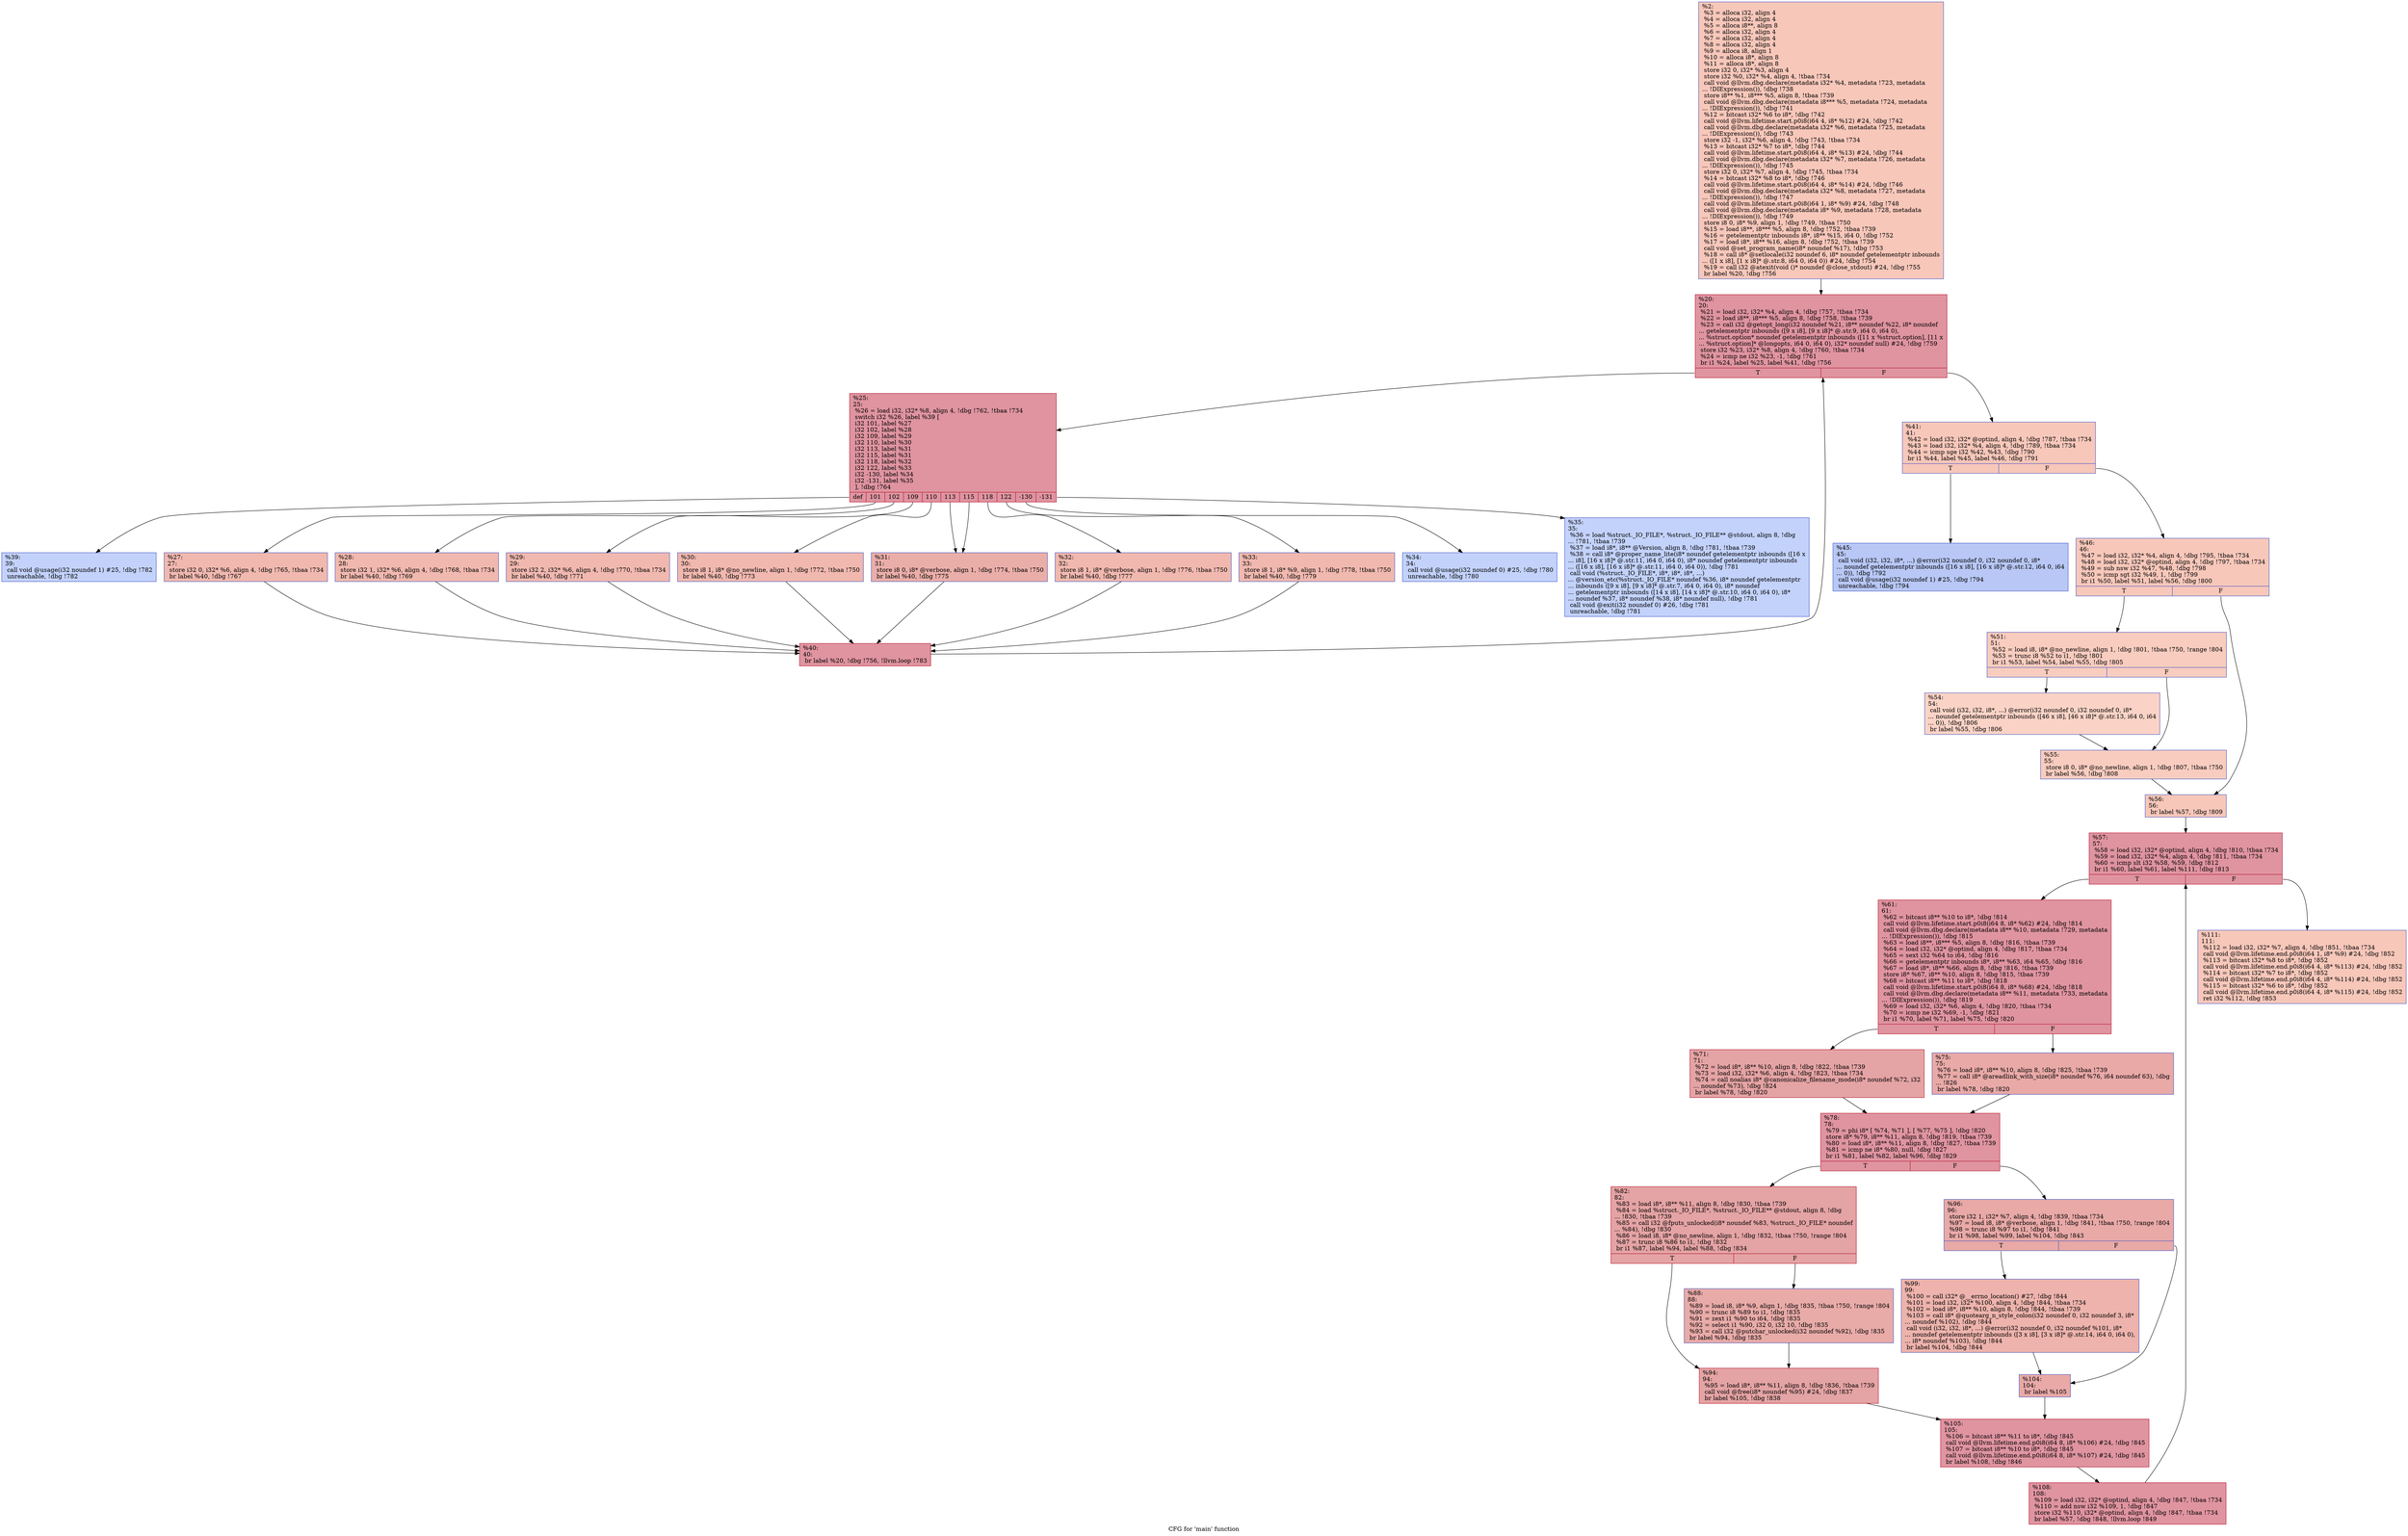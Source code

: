 digraph "CFG for 'main' function" {
	label="CFG for 'main' function";

	Node0x188caa0 [shape=record,color="#3d50c3ff", style=filled, fillcolor="#ec7f6370",label="{%2:\l  %3 = alloca i32, align 4\l  %4 = alloca i32, align 4\l  %5 = alloca i8**, align 8\l  %6 = alloca i32, align 4\l  %7 = alloca i32, align 4\l  %8 = alloca i32, align 4\l  %9 = alloca i8, align 1\l  %10 = alloca i8*, align 8\l  %11 = alloca i8*, align 8\l  store i32 0, i32* %3, align 4\l  store i32 %0, i32* %4, align 4, !tbaa !734\l  call void @llvm.dbg.declare(metadata i32* %4, metadata !723, metadata\l... !DIExpression()), !dbg !738\l  store i8** %1, i8*** %5, align 8, !tbaa !739\l  call void @llvm.dbg.declare(metadata i8*** %5, metadata !724, metadata\l... !DIExpression()), !dbg !741\l  %12 = bitcast i32* %6 to i8*, !dbg !742\l  call void @llvm.lifetime.start.p0i8(i64 4, i8* %12) #24, !dbg !742\l  call void @llvm.dbg.declare(metadata i32* %6, metadata !725, metadata\l... !DIExpression()), !dbg !743\l  store i32 -1, i32* %6, align 4, !dbg !743, !tbaa !734\l  %13 = bitcast i32* %7 to i8*, !dbg !744\l  call void @llvm.lifetime.start.p0i8(i64 4, i8* %13) #24, !dbg !744\l  call void @llvm.dbg.declare(metadata i32* %7, metadata !726, metadata\l... !DIExpression()), !dbg !745\l  store i32 0, i32* %7, align 4, !dbg !745, !tbaa !734\l  %14 = bitcast i32* %8 to i8*, !dbg !746\l  call void @llvm.lifetime.start.p0i8(i64 4, i8* %14) #24, !dbg !746\l  call void @llvm.dbg.declare(metadata i32* %8, metadata !727, metadata\l... !DIExpression()), !dbg !747\l  call void @llvm.lifetime.start.p0i8(i64 1, i8* %9) #24, !dbg !748\l  call void @llvm.dbg.declare(metadata i8* %9, metadata !728, metadata\l... !DIExpression()), !dbg !749\l  store i8 0, i8* %9, align 1, !dbg !749, !tbaa !750\l  %15 = load i8**, i8*** %5, align 8, !dbg !752, !tbaa !739\l  %16 = getelementptr inbounds i8*, i8** %15, i64 0, !dbg !752\l  %17 = load i8*, i8** %16, align 8, !dbg !752, !tbaa !739\l  call void @set_program_name(i8* noundef %17), !dbg !753\l  %18 = call i8* @setlocale(i32 noundef 6, i8* noundef getelementptr inbounds\l... ([1 x i8], [1 x i8]* @.str.8, i64 0, i64 0)) #24, !dbg !754\l  %19 = call i32 @atexit(void ()* noundef @close_stdout) #24, !dbg !755\l  br label %20, !dbg !756\l}"];
	Node0x188caa0 -> Node0x188cc10;
	Node0x188cc10 [shape=record,color="#b70d28ff", style=filled, fillcolor="#b70d2870",label="{%20:\l20:                                               \l  %21 = load i32, i32* %4, align 4, !dbg !757, !tbaa !734\l  %22 = load i8**, i8*** %5, align 8, !dbg !758, !tbaa !739\l  %23 = call i32 @getopt_long(i32 noundef %21, i8** noundef %22, i8* noundef\l... getelementptr inbounds ([9 x i8], [9 x i8]* @.str.9, i64 0, i64 0),\l... %struct.option* noundef getelementptr inbounds ([11 x %struct.option], [11 x\l... %struct.option]* @longopts, i64 0, i64 0), i32* noundef null) #24, !dbg !759\l  store i32 %23, i32* %8, align 4, !dbg !760, !tbaa !734\l  %24 = icmp ne i32 %23, -1, !dbg !761\l  br i1 %24, label %25, label %41, !dbg !756\l|{<s0>T|<s1>F}}"];
	Node0x188cc10:s0 -> Node0x188cc60;
	Node0x188cc10:s1 -> Node0x188d020;
	Node0x188cc60 [shape=record,color="#b70d28ff", style=filled, fillcolor="#b70d2870",label="{%25:\l25:                                               \l  %26 = load i32, i32* %8, align 4, !dbg !762, !tbaa !734\l  switch i32 %26, label %39 [\l    i32 101, label %27\l    i32 102, label %28\l    i32 109, label %29\l    i32 110, label %30\l    i32 113, label %31\l    i32 115, label %31\l    i32 118, label %32\l    i32 122, label %33\l    i32 -130, label %34\l    i32 -131, label %35\l  ], !dbg !764\l|{<s0>def|<s1>101|<s2>102|<s3>109|<s4>110|<s5>113|<s6>115|<s7>118|<s8>122|<s9>-130|<s10>-131}}"];
	Node0x188cc60:s0 -> Node0x188cf80;
	Node0x188cc60:s1 -> Node0x188ccb0;
	Node0x188cc60:s2 -> Node0x188cd00;
	Node0x188cc60:s3 -> Node0x188cd50;
	Node0x188cc60:s4 -> Node0x188cda0;
	Node0x188cc60:s5 -> Node0x188cdf0;
	Node0x188cc60:s6 -> Node0x188cdf0;
	Node0x188cc60:s7 -> Node0x188ce40;
	Node0x188cc60:s8 -> Node0x188ce90;
	Node0x188cc60:s9 -> Node0x188cee0;
	Node0x188cc60:s10 -> Node0x188cf30;
	Node0x188ccb0 [shape=record,color="#3d50c3ff", style=filled, fillcolor="#dc5d4a70",label="{%27:\l27:                                               \l  store i32 0, i32* %6, align 4, !dbg !765, !tbaa !734\l  br label %40, !dbg !767\l}"];
	Node0x188ccb0 -> Node0x188cfd0;
	Node0x188cd00 [shape=record,color="#3d50c3ff", style=filled, fillcolor="#dc5d4a70",label="{%28:\l28:                                               \l  store i32 1, i32* %6, align 4, !dbg !768, !tbaa !734\l  br label %40, !dbg !769\l}"];
	Node0x188cd00 -> Node0x188cfd0;
	Node0x188cd50 [shape=record,color="#3d50c3ff", style=filled, fillcolor="#dc5d4a70",label="{%29:\l29:                                               \l  store i32 2, i32* %6, align 4, !dbg !770, !tbaa !734\l  br label %40, !dbg !771\l}"];
	Node0x188cd50 -> Node0x188cfd0;
	Node0x188cda0 [shape=record,color="#3d50c3ff", style=filled, fillcolor="#dc5d4a70",label="{%30:\l30:                                               \l  store i8 1, i8* @no_newline, align 1, !dbg !772, !tbaa !750\l  br label %40, !dbg !773\l}"];
	Node0x188cda0 -> Node0x188cfd0;
	Node0x188cdf0 [shape=record,color="#3d50c3ff", style=filled, fillcolor="#d0473d70",label="{%31:\l31:                                               \l  store i8 0, i8* @verbose, align 1, !dbg !774, !tbaa !750\l  br label %40, !dbg !775\l}"];
	Node0x188cdf0 -> Node0x188cfd0;
	Node0x188ce40 [shape=record,color="#3d50c3ff", style=filled, fillcolor="#dc5d4a70",label="{%32:\l32:                                               \l  store i8 1, i8* @verbose, align 1, !dbg !776, !tbaa !750\l  br label %40, !dbg !777\l}"];
	Node0x188ce40 -> Node0x188cfd0;
	Node0x188ce90 [shape=record,color="#3d50c3ff", style=filled, fillcolor="#dc5d4a70",label="{%33:\l33:                                               \l  store i8 1, i8* %9, align 1, !dbg !778, !tbaa !750\l  br label %40, !dbg !779\l}"];
	Node0x188ce90 -> Node0x188cfd0;
	Node0x188cee0 [shape=record,color="#3d50c3ff", style=filled, fillcolor="#779af770",label="{%34:\l34:                                               \l  call void @usage(i32 noundef 0) #25, !dbg !780\l  unreachable, !dbg !780\l}"];
	Node0x188cf30 [shape=record,color="#3d50c3ff", style=filled, fillcolor="#779af770",label="{%35:\l35:                                               \l  %36 = load %struct._IO_FILE*, %struct._IO_FILE** @stdout, align 8, !dbg\l... !781, !tbaa !739\l  %37 = load i8*, i8** @Version, align 8, !dbg !781, !tbaa !739\l  %38 = call i8* @proper_name_lite(i8* noundef getelementptr inbounds ([16 x\l... i8], [16 x i8]* @.str.11, i64 0, i64 0), i8* noundef getelementptr inbounds\l... ([16 x i8], [16 x i8]* @.str.11, i64 0, i64 0)), !dbg !781\l  call void (%struct._IO_FILE*, i8*, i8*, i8*, ...)\l... @version_etc(%struct._IO_FILE* noundef %36, i8* noundef getelementptr\l... inbounds ([9 x i8], [9 x i8]* @.str.7, i64 0, i64 0), i8* noundef\l... getelementptr inbounds ([14 x i8], [14 x i8]* @.str.10, i64 0, i64 0), i8*\l... noundef %37, i8* noundef %38, i8* noundef null), !dbg !781\l  call void @exit(i32 noundef 0) #26, !dbg !781\l  unreachable, !dbg !781\l}"];
	Node0x188cf80 [shape=record,color="#3d50c3ff", style=filled, fillcolor="#779af770",label="{%39:\l39:                                               \l  call void @usage(i32 noundef 1) #25, !dbg !782\l  unreachable, !dbg !782\l}"];
	Node0x188cfd0 [shape=record,color="#b70d28ff", style=filled, fillcolor="#b70d2870",label="{%40:\l40:                                               \l  br label %20, !dbg !756, !llvm.loop !783\l}"];
	Node0x188cfd0 -> Node0x188cc10;
	Node0x188d020 [shape=record,color="#3d50c3ff", style=filled, fillcolor="#ec7f6370",label="{%41:\l41:                                               \l  %42 = load i32, i32* @optind, align 4, !dbg !787, !tbaa !734\l  %43 = load i32, i32* %4, align 4, !dbg !789, !tbaa !734\l  %44 = icmp sge i32 %42, %43, !dbg !790\l  br i1 %44, label %45, label %46, !dbg !791\l|{<s0>T|<s1>F}}"];
	Node0x188d020:s0 -> Node0x188d070;
	Node0x188d020:s1 -> Node0x188d0c0;
	Node0x188d070 [shape=record,color="#3d50c3ff", style=filled, fillcolor="#5f7fe870",label="{%45:\l45:                                               \l  call void (i32, i32, i8*, ...) @error(i32 noundef 0, i32 noundef 0, i8*\l... noundef getelementptr inbounds ([16 x i8], [16 x i8]* @.str.12, i64 0, i64\l... 0)), !dbg !792\l  call void @usage(i32 noundef 1) #25, !dbg !794\l  unreachable, !dbg !794\l}"];
	Node0x188d0c0 [shape=record,color="#3d50c3ff", style=filled, fillcolor="#ec7f6370",label="{%46:\l46:                                               \l  %47 = load i32, i32* %4, align 4, !dbg !795, !tbaa !734\l  %48 = load i32, i32* @optind, align 4, !dbg !797, !tbaa !734\l  %49 = sub nsw i32 %47, %48, !dbg !798\l  %50 = icmp sgt i32 %49, 1, !dbg !799\l  br i1 %50, label %51, label %56, !dbg !800\l|{<s0>T|<s1>F}}"];
	Node0x188d0c0:s0 -> Node0x188d110;
	Node0x188d0c0:s1 -> Node0x188d200;
	Node0x188d110 [shape=record,color="#3d50c3ff", style=filled, fillcolor="#f08b6e70",label="{%51:\l51:                                               \l  %52 = load i8, i8* @no_newline, align 1, !dbg !801, !tbaa !750, !range !804\l  %53 = trunc i8 %52 to i1, !dbg !801\l  br i1 %53, label %54, label %55, !dbg !805\l|{<s0>T|<s1>F}}"];
	Node0x188d110:s0 -> Node0x188d160;
	Node0x188d110:s1 -> Node0x188d1b0;
	Node0x188d160 [shape=record,color="#3d50c3ff", style=filled, fillcolor="#f59c7d70",label="{%54:\l54:                                               \l  call void (i32, i32, i8*, ...) @error(i32 noundef 0, i32 noundef 0, i8*\l... noundef getelementptr inbounds ([46 x i8], [46 x i8]* @.str.13, i64 0, i64\l... 0)), !dbg !806\l  br label %55, !dbg !806\l}"];
	Node0x188d160 -> Node0x188d1b0;
	Node0x188d1b0 [shape=record,color="#3d50c3ff", style=filled, fillcolor="#f08b6e70",label="{%55:\l55:                                               \l  store i8 0, i8* @no_newline, align 1, !dbg !807, !tbaa !750\l  br label %56, !dbg !808\l}"];
	Node0x188d1b0 -> Node0x188d200;
	Node0x188d200 [shape=record,color="#3d50c3ff", style=filled, fillcolor="#ec7f6370",label="{%56:\l56:                                               \l  br label %57, !dbg !809\l}"];
	Node0x188d200 -> Node0x188d250;
	Node0x188d250 [shape=record,color="#b70d28ff", style=filled, fillcolor="#b70d2870",label="{%57:\l57:                                               \l  %58 = load i32, i32* @optind, align 4, !dbg !810, !tbaa !734\l  %59 = load i32, i32* %4, align 4, !dbg !811, !tbaa !734\l  %60 = icmp slt i32 %58, %59, !dbg !812\l  br i1 %60, label %61, label %111, !dbg !813\l|{<s0>T|<s1>F}}"];
	Node0x188d250:s0 -> Node0x188d2a0;
	Node0x188d250:s1 -> Node0x188d660;
	Node0x188d2a0 [shape=record,color="#b70d28ff", style=filled, fillcolor="#b70d2870",label="{%61:\l61:                                               \l  %62 = bitcast i8** %10 to i8*, !dbg !814\l  call void @llvm.lifetime.start.p0i8(i64 8, i8* %62) #24, !dbg !814\l  call void @llvm.dbg.declare(metadata i8** %10, metadata !729, metadata\l... !DIExpression()), !dbg !815\l  %63 = load i8**, i8*** %5, align 8, !dbg !816, !tbaa !739\l  %64 = load i32, i32* @optind, align 4, !dbg !817, !tbaa !734\l  %65 = sext i32 %64 to i64, !dbg !816\l  %66 = getelementptr inbounds i8*, i8** %63, i64 %65, !dbg !816\l  %67 = load i8*, i8** %66, align 8, !dbg !816, !tbaa !739\l  store i8* %67, i8** %10, align 8, !dbg !815, !tbaa !739\l  %68 = bitcast i8** %11 to i8*, !dbg !818\l  call void @llvm.lifetime.start.p0i8(i64 8, i8* %68) #24, !dbg !818\l  call void @llvm.dbg.declare(metadata i8** %11, metadata !733, metadata\l... !DIExpression()), !dbg !819\l  %69 = load i32, i32* %6, align 4, !dbg !820, !tbaa !734\l  %70 = icmp ne i32 %69, -1, !dbg !821\l  br i1 %70, label %71, label %75, !dbg !820\l|{<s0>T|<s1>F}}"];
	Node0x188d2a0:s0 -> Node0x188d2f0;
	Node0x188d2a0:s1 -> Node0x188d340;
	Node0x188d2f0 [shape=record,color="#b70d28ff", style=filled, fillcolor="#c32e3170",label="{%71:\l71:                                               \l  %72 = load i8*, i8** %10, align 8, !dbg !822, !tbaa !739\l  %73 = load i32, i32* %6, align 4, !dbg !823, !tbaa !734\l  %74 = call noalias i8* @canonicalize_filename_mode(i8* noundef %72, i32\l... noundef %73), !dbg !824\l  br label %78, !dbg !820\l}"];
	Node0x188d2f0 -> Node0x188d390;
	Node0x188d340 [shape=record,color="#3d50c3ff", style=filled, fillcolor="#ca3b3770",label="{%75:\l75:                                               \l  %76 = load i8*, i8** %10, align 8, !dbg !825, !tbaa !739\l  %77 = call i8* @areadlink_with_size(i8* noundef %76, i64 noundef 63), !dbg\l... !826\l  br label %78, !dbg !820\l}"];
	Node0x188d340 -> Node0x188d390;
	Node0x188d390 [shape=record,color="#b70d28ff", style=filled, fillcolor="#b70d2870",label="{%78:\l78:                                               \l  %79 = phi i8* [ %74, %71 ], [ %77, %75 ], !dbg !820\l  store i8* %79, i8** %11, align 8, !dbg !819, !tbaa !739\l  %80 = load i8*, i8** %11, align 8, !dbg !827, !tbaa !739\l  %81 = icmp ne i8* %80, null, !dbg !827\l  br i1 %81, label %82, label %96, !dbg !829\l|{<s0>T|<s1>F}}"];
	Node0x188d390:s0 -> Node0x188d3e0;
	Node0x188d390:s1 -> Node0x188d4d0;
	Node0x188d3e0 [shape=record,color="#b70d28ff", style=filled, fillcolor="#c32e3170",label="{%82:\l82:                                               \l  %83 = load i8*, i8** %11, align 8, !dbg !830, !tbaa !739\l  %84 = load %struct._IO_FILE*, %struct._IO_FILE** @stdout, align 8, !dbg\l... !830, !tbaa !739\l  %85 = call i32 @fputs_unlocked(i8* noundef %83, %struct._IO_FILE* noundef\l... %84), !dbg !830\l  %86 = load i8, i8* @no_newline, align 1, !dbg !832, !tbaa !750, !range !804\l  %87 = trunc i8 %86 to i1, !dbg !832\l  br i1 %87, label %94, label %88, !dbg !834\l|{<s0>T|<s1>F}}"];
	Node0x188d3e0:s0 -> Node0x188d480;
	Node0x188d3e0:s1 -> Node0x188d430;
	Node0x188d430 [shape=record,color="#3d50c3ff", style=filled, fillcolor="#cc403a70",label="{%88:\l88:                                               \l  %89 = load i8, i8* %9, align 1, !dbg !835, !tbaa !750, !range !804\l  %90 = trunc i8 %89 to i1, !dbg !835\l  %91 = zext i1 %90 to i64, !dbg !835\l  %92 = select i1 %90, i32 0, i32 10, !dbg !835\l  %93 = call i32 @putchar_unlocked(i32 noundef %92), !dbg !835\l  br label %94, !dbg !835\l}"];
	Node0x188d430 -> Node0x188d480;
	Node0x188d480 [shape=record,color="#b70d28ff", style=filled, fillcolor="#c32e3170",label="{%94:\l94:                                               \l  %95 = load i8*, i8** %11, align 8, !dbg !836, !tbaa !739\l  call void @free(i8* noundef %95) #24, !dbg !837\l  br label %105, !dbg !838\l}"];
	Node0x188d480 -> Node0x188d5c0;
	Node0x188d4d0 [shape=record,color="#3d50c3ff", style=filled, fillcolor="#ca3b3770",label="{%96:\l96:                                               \l  store i32 1, i32* %7, align 4, !dbg !839, !tbaa !734\l  %97 = load i8, i8* @verbose, align 1, !dbg !841, !tbaa !750, !range !804\l  %98 = trunc i8 %97 to i1, !dbg !841\l  br i1 %98, label %99, label %104, !dbg !843\l|{<s0>T|<s1>F}}"];
	Node0x188d4d0:s0 -> Node0x188d520;
	Node0x188d4d0:s1 -> Node0x188d570;
	Node0x188d520 [shape=record,color="#3d50c3ff", style=filled, fillcolor="#d6524470",label="{%99:\l99:                                               \l  %100 = call i32* @__errno_location() #27, !dbg !844\l  %101 = load i32, i32* %100, align 4, !dbg !844, !tbaa !734\l  %102 = load i8*, i8** %10, align 8, !dbg !844, !tbaa !739\l  %103 = call i8* @quotearg_n_style_colon(i32 noundef 0, i32 noundef 3, i8*\l... noundef %102), !dbg !844\l  call void (i32, i32, i8*, ...) @error(i32 noundef 0, i32 noundef %101, i8*\l... noundef getelementptr inbounds ([3 x i8], [3 x i8]* @.str.14, i64 0, i64 0),\l... i8* noundef %103), !dbg !844\l  br label %104, !dbg !844\l}"];
	Node0x188d520 -> Node0x188d570;
	Node0x188d570 [shape=record,color="#3d50c3ff", style=filled, fillcolor="#ca3b3770",label="{%104:\l104:                                              \l  br label %105\l}"];
	Node0x188d570 -> Node0x188d5c0;
	Node0x188d5c0 [shape=record,color="#b70d28ff", style=filled, fillcolor="#b70d2870",label="{%105:\l105:                                              \l  %106 = bitcast i8** %11 to i8*, !dbg !845\l  call void @llvm.lifetime.end.p0i8(i64 8, i8* %106) #24, !dbg !845\l  %107 = bitcast i8** %10 to i8*, !dbg !845\l  call void @llvm.lifetime.end.p0i8(i64 8, i8* %107) #24, !dbg !845\l  br label %108, !dbg !846\l}"];
	Node0x188d5c0 -> Node0x188d610;
	Node0x188d610 [shape=record,color="#b70d28ff", style=filled, fillcolor="#b70d2870",label="{%108:\l108:                                              \l  %109 = load i32, i32* @optind, align 4, !dbg !847, !tbaa !734\l  %110 = add nsw i32 %109, 1, !dbg !847\l  store i32 %110, i32* @optind, align 4, !dbg !847, !tbaa !734\l  br label %57, !dbg !848, !llvm.loop !849\l}"];
	Node0x188d610 -> Node0x188d250;
	Node0x188d660 [shape=record,color="#3d50c3ff", style=filled, fillcolor="#ec7f6370",label="{%111:\l111:                                              \l  %112 = load i32, i32* %7, align 4, !dbg !851, !tbaa !734\l  call void @llvm.lifetime.end.p0i8(i64 1, i8* %9) #24, !dbg !852\l  %113 = bitcast i32* %8 to i8*, !dbg !852\l  call void @llvm.lifetime.end.p0i8(i64 4, i8* %113) #24, !dbg !852\l  %114 = bitcast i32* %7 to i8*, !dbg !852\l  call void @llvm.lifetime.end.p0i8(i64 4, i8* %114) #24, !dbg !852\l  %115 = bitcast i32* %6 to i8*, !dbg !852\l  call void @llvm.lifetime.end.p0i8(i64 4, i8* %115) #24, !dbg !852\l  ret i32 %112, !dbg !853\l}"];
}
